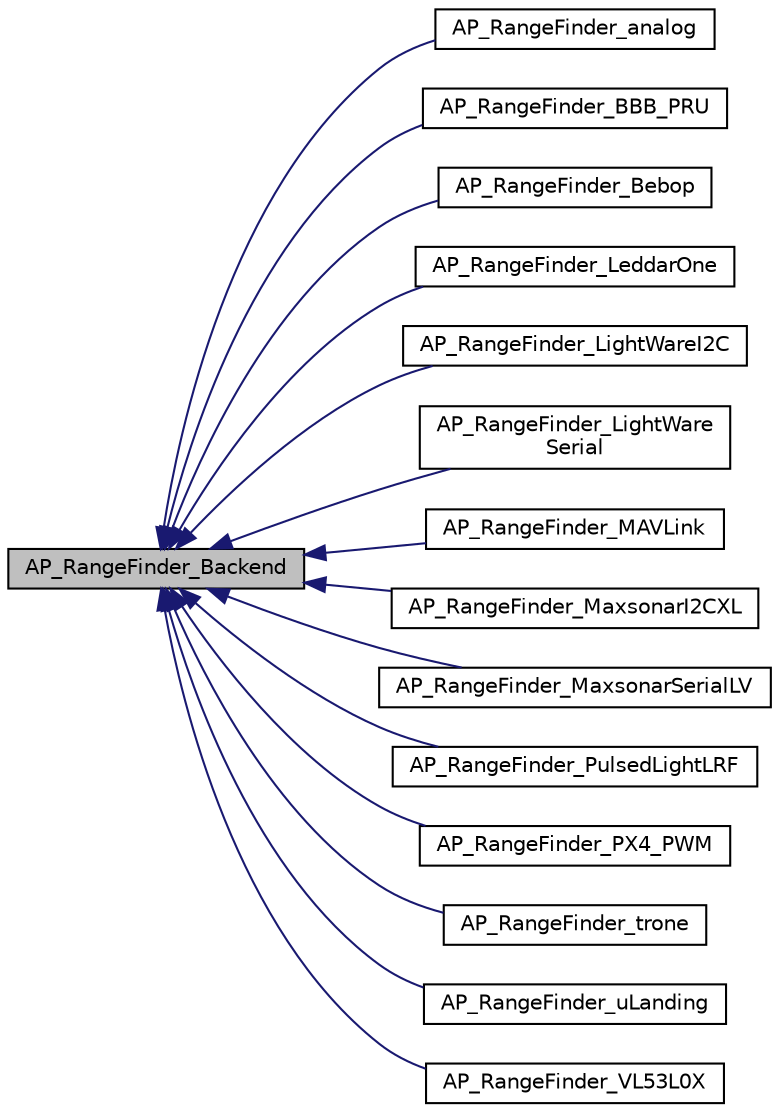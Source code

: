 digraph "AP_RangeFinder_Backend"
{
 // INTERACTIVE_SVG=YES
  edge [fontname="Helvetica",fontsize="10",labelfontname="Helvetica",labelfontsize="10"];
  node [fontname="Helvetica",fontsize="10",shape=record];
  rankdir="LR";
  Node1 [label="AP_RangeFinder_Backend",height=0.2,width=0.4,color="black", fillcolor="grey75", style="filled", fontcolor="black"];
  Node1 -> Node2 [dir="back",color="midnightblue",fontsize="10",style="solid",fontname="Helvetica"];
  Node2 [label="AP_RangeFinder_analog",height=0.2,width=0.4,color="black", fillcolor="white", style="filled",URL="$classAP__RangeFinder__analog.html"];
  Node1 -> Node3 [dir="back",color="midnightblue",fontsize="10",style="solid",fontname="Helvetica"];
  Node3 [label="AP_RangeFinder_BBB_PRU",height=0.2,width=0.4,color="black", fillcolor="white", style="filled",URL="$classAP__RangeFinder__BBB__PRU.html"];
  Node1 -> Node4 [dir="back",color="midnightblue",fontsize="10",style="solid",fontname="Helvetica"];
  Node4 [label="AP_RangeFinder_Bebop",height=0.2,width=0.4,color="black", fillcolor="white", style="filled",URL="$classAP__RangeFinder__Bebop.html"];
  Node1 -> Node5 [dir="back",color="midnightblue",fontsize="10",style="solid",fontname="Helvetica"];
  Node5 [label="AP_RangeFinder_LeddarOne",height=0.2,width=0.4,color="black", fillcolor="white", style="filled",URL="$classAP__RangeFinder__LeddarOne.html"];
  Node1 -> Node6 [dir="back",color="midnightblue",fontsize="10",style="solid",fontname="Helvetica"];
  Node6 [label="AP_RangeFinder_LightWareI2C",height=0.2,width=0.4,color="black", fillcolor="white", style="filled",URL="$classAP__RangeFinder__LightWareI2C.html"];
  Node1 -> Node7 [dir="back",color="midnightblue",fontsize="10",style="solid",fontname="Helvetica"];
  Node7 [label="AP_RangeFinder_LightWare\lSerial",height=0.2,width=0.4,color="black", fillcolor="white", style="filled",URL="$classAP__RangeFinder__LightWareSerial.html"];
  Node1 -> Node8 [dir="back",color="midnightblue",fontsize="10",style="solid",fontname="Helvetica"];
  Node8 [label="AP_RangeFinder_MAVLink",height=0.2,width=0.4,color="black", fillcolor="white", style="filled",URL="$classAP__RangeFinder__MAVLink.html"];
  Node1 -> Node9 [dir="back",color="midnightblue",fontsize="10",style="solid",fontname="Helvetica"];
  Node9 [label="AP_RangeFinder_MaxsonarI2CXL",height=0.2,width=0.4,color="black", fillcolor="white", style="filled",URL="$classAP__RangeFinder__MaxsonarI2CXL.html"];
  Node1 -> Node10 [dir="back",color="midnightblue",fontsize="10",style="solid",fontname="Helvetica"];
  Node10 [label="AP_RangeFinder_MaxsonarSerialLV",height=0.2,width=0.4,color="black", fillcolor="white", style="filled",URL="$classAP__RangeFinder__MaxsonarSerialLV.html"];
  Node1 -> Node11 [dir="back",color="midnightblue",fontsize="10",style="solid",fontname="Helvetica"];
  Node11 [label="AP_RangeFinder_PulsedLightLRF",height=0.2,width=0.4,color="black", fillcolor="white", style="filled",URL="$classAP__RangeFinder__PulsedLightLRF.html"];
  Node1 -> Node12 [dir="back",color="midnightblue",fontsize="10",style="solid",fontname="Helvetica"];
  Node12 [label="AP_RangeFinder_PX4_PWM",height=0.2,width=0.4,color="black", fillcolor="white", style="filled",URL="$classAP__RangeFinder__PX4__PWM.html"];
  Node1 -> Node13 [dir="back",color="midnightblue",fontsize="10",style="solid",fontname="Helvetica"];
  Node13 [label="AP_RangeFinder_trone",height=0.2,width=0.4,color="black", fillcolor="white", style="filled",URL="$classAP__RangeFinder__trone.html"];
  Node1 -> Node14 [dir="back",color="midnightblue",fontsize="10",style="solid",fontname="Helvetica"];
  Node14 [label="AP_RangeFinder_uLanding",height=0.2,width=0.4,color="black", fillcolor="white", style="filled",URL="$classAP__RangeFinder__uLanding.html"];
  Node1 -> Node15 [dir="back",color="midnightblue",fontsize="10",style="solid",fontname="Helvetica"];
  Node15 [label="AP_RangeFinder_VL53L0X",height=0.2,width=0.4,color="black", fillcolor="white", style="filled",URL="$classAP__RangeFinder__VL53L0X.html"];
}
